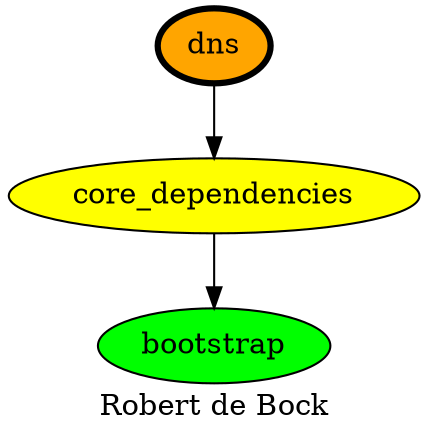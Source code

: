 digraph PhiloDilemma {
  label = "Robert de Bock" ;
  overlap=false
  {
    bootstrap [fillcolor=green style=filled]
    "core_dependencies" [fillcolor=yellow style=filled]
    dns [fillcolor=orange style=filled penwidth=3]
  }
  dns -> "core_dependencies"
  "core_dependencies" -> bootstrap
}
